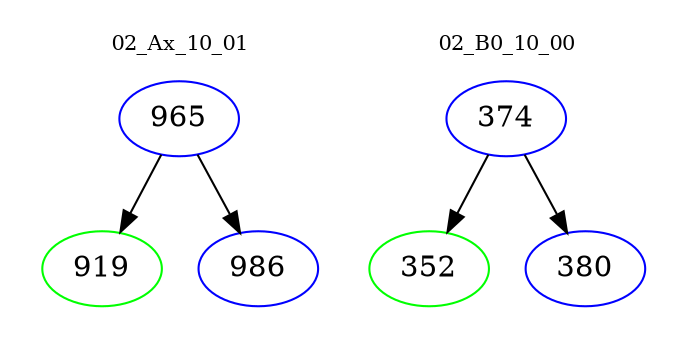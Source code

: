 digraph{
subgraph cluster_0 {
color = white
label = "02_Ax_10_01";
fontsize=10;
T0_965 [label="965", color="blue"]
T0_965 -> T0_919 [color="black"]
T0_919 [label="919", color="green"]
T0_965 -> T0_986 [color="black"]
T0_986 [label="986", color="blue"]
}
subgraph cluster_1 {
color = white
label = "02_B0_10_00";
fontsize=10;
T1_374 [label="374", color="blue"]
T1_374 -> T1_352 [color="black"]
T1_352 [label="352", color="green"]
T1_374 -> T1_380 [color="black"]
T1_380 [label="380", color="blue"]
}
}
